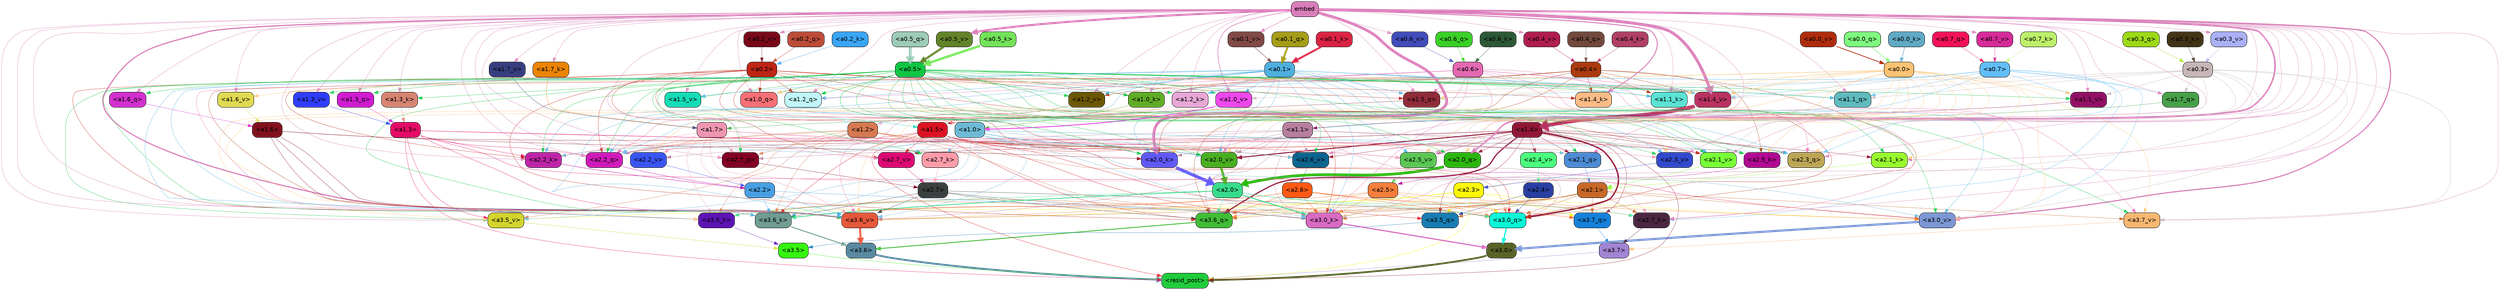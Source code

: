 strict digraph "" {
	graph [bgcolor=transparent,
		layout=dot,
		overlap=false,
		splines=true
	];
	"<a3.7>"	[color=black,
		fillcolor="#a184d3",
		fontname=Helvetica,
		shape=box,
		style="filled, rounded"];
	"<resid_post>"	[color=black,
		fillcolor="#20cc3b",
		fontname=Helvetica,
		shape=box,
		style="filled, rounded"];
	"<a3.7>" -> "<resid_post>"	[color="#a184d3",
		penwidth=0.6239100098609924];
	"<a3.6>"	[color=black,
		fillcolor="#598aa1",
		fontname=Helvetica,
		shape=box,
		style="filled, rounded"];
	"<a3.6>" -> "<resid_post>"	[color="#598aa1",
		penwidth=4.569062113761902];
	"<a3.5>"	[color=black,
		fillcolor="#35f50f",
		fontname=Helvetica,
		shape=box,
		style="filled, rounded"];
	"<a3.5>" -> "<resid_post>"	[color="#35f50f",
		penwidth=0.6];
	"<a3.0>"	[color=black,
		fillcolor="#586327",
		fontname=Helvetica,
		shape=box,
		style="filled, rounded"];
	"<a3.0>" -> "<resid_post>"	[color="#586327",
		penwidth=4.283544182777405];
	"<a2.3>"	[color=black,
		fillcolor="#fcf809",
		fontname=Helvetica,
		shape=box,
		style="filled, rounded"];
	"<a2.3>" -> "<resid_post>"	[color="#fcf809",
		penwidth=0.6];
	"<a3.7_q>"	[color=black,
		fillcolor="#1581da",
		fontname=Helvetica,
		shape=box,
		style="filled, rounded"];
	"<a2.3>" -> "<a3.7_q>"	[color="#fcf809",
		penwidth=0.6];
	"<a3.6_q>"	[color=black,
		fillcolor="#41bd37",
		fontname=Helvetica,
		shape=box,
		style="filled, rounded"];
	"<a2.3>" -> "<a3.6_q>"	[color="#fcf809",
		penwidth=0.6];
	"<a3.5_q>"	[color=black,
		fillcolor="#187cb3",
		fontname=Helvetica,
		shape=box,
		style="filled, rounded"];
	"<a2.3>" -> "<a3.5_q>"	[color="#fcf809",
		penwidth=0.6];
	"<a3.0_q>"	[color=black,
		fillcolor="#0af7d7",
		fontname=Helvetica,
		shape=box,
		style="filled, rounded"];
	"<a2.3>" -> "<a3.0_q>"	[color="#fcf809",
		penwidth=0.6];
	"<a3.0_k>"	[color=black,
		fillcolor="#d86ac2",
		fontname=Helvetica,
		shape=box,
		style="filled, rounded"];
	"<a2.3>" -> "<a3.0_k>"	[color="#fcf809",
		penwidth=0.6];
	"<a3.6_v>"	[color=black,
		fillcolor="#e6583b",
		fontname=Helvetica,
		shape=box,
		style="filled, rounded"];
	"<a2.3>" -> "<a3.6_v>"	[color="#fcf809",
		penwidth=0.6];
	"<a3.5_v>"	[color=black,
		fillcolor="#d3d32d",
		fontname=Helvetica,
		shape=box,
		style="filled, rounded"];
	"<a2.3>" -> "<a3.5_v>"	[color="#fcf809",
		penwidth=0.6];
	"<a3.0_v>"	[color=black,
		fillcolor="#7c97d4",
		fontname=Helvetica,
		shape=box,
		style="filled, rounded"];
	"<a2.3>" -> "<a3.0_v>"	[color="#fcf809",
		penwidth=0.6];
	"<a1.5>"	[color=black,
		fillcolor="#db1221",
		fontname=Helvetica,
		shape=box,
		style="filled, rounded"];
	"<a1.5>" -> "<resid_post>"	[color="#db1221",
		penwidth=0.6];
	"<a1.5>" -> "<a3.6_q>"	[color="#db1221",
		penwidth=0.6];
	"<a1.5>" -> "<a3.5_q>"	[color="#db1221",
		penwidth=0.6];
	"<a1.5>" -> "<a3.0_q>"	[color="#db1221",
		penwidth=0.6];
	"<a3.6_k>"	[color=black,
		fillcolor="#709d92",
		fontname=Helvetica,
		shape=box,
		style="filled, rounded"];
	"<a1.5>" -> "<a3.6_k>"	[color="#db1221",
		penwidth=0.6];
	"<a1.5>" -> "<a3.0_k>"	[color="#db1221",
		penwidth=0.6];
	"<a2.2_q>"	[color=black,
		fillcolor="#cf19ba",
		fontname=Helvetica,
		shape=box,
		style="filled, rounded"];
	"<a1.5>" -> "<a2.2_q>"	[color="#db1221",
		penwidth=0.6];
	"<a2.7_v>"	[color=black,
		fillcolor="#dd0973",
		fontname=Helvetica,
		shape=box,
		style="filled, rounded"];
	"<a1.5>" -> "<a2.7_v>"	[color="#db1221",
		penwidth=0.6];
	"<a2.6_v>"	[color=black,
		fillcolor="#0b648e",
		fontname=Helvetica,
		shape=box,
		style="filled, rounded"];
	"<a1.5>" -> "<a2.6_v>"	[color="#db1221",
		penwidth=0.6];
	"<a2.1_v>"	[color=black,
		fillcolor="#78ff37",
		fontname=Helvetica,
		shape=box,
		style="filled, rounded"];
	"<a1.5>" -> "<a2.1_v>"	[color="#db1221",
		penwidth=0.6];
	"<a1.4>"	[color=black,
		fillcolor="#901636",
		fontname=Helvetica,
		shape=box,
		style="filled, rounded"];
	"<a1.4>" -> "<resid_post>"	[color="#901636",
		penwidth=0.6];
	"<a1.4>" -> "<a3.7_q>"	[color="#901636",
		penwidth=0.6];
	"<a1.4>" -> "<a3.6_q>"	[color="#901636",
		penwidth=2.7536282539367676];
	"<a1.4>" -> "<a3.5_q>"	[color="#901636",
		penwidth=0.6];
	"<a1.4>" -> "<a3.0_q>"	[color="#901636",
		penwidth=3.3369133472442627];
	"<a2.3_q>"	[color=black,
		fillcolor="#bda555",
		fontname=Helvetica,
		shape=box,
		style="filled, rounded"];
	"<a1.4>" -> "<a2.3_q>"	[color="#901636",
		penwidth=0.6];
	"<a1.4>" -> "<a2.2_q>"	[color="#901636",
		penwidth=0.6];
	"<a2.1_q>"	[color=black,
		fillcolor="#4c8ad3",
		fontname=Helvetica,
		shape=box,
		style="filled, rounded"];
	"<a1.4>" -> "<a2.1_q>"	[color="#901636",
		penwidth=0.6];
	"<a2.0_q>"	[color=black,
		fillcolor="#2bb60d",
		fontname=Helvetica,
		shape=box,
		style="filled, rounded"];
	"<a1.4>" -> "<a2.0_q>"	[color="#901636",
		penwidth=0.6];
	"<a2.1_k>"	[color=black,
		fillcolor="#97f92d",
		fontname=Helvetica,
		shape=box,
		style="filled, rounded"];
	"<a1.4>" -> "<a2.1_k>"	[color="#901636",
		penwidth=0.6];
	"<a1.4>" -> "<a2.7_v>"	[color="#901636",
		penwidth=0.6];
	"<a1.4>" -> "<a2.6_v>"	[color="#901636",
		penwidth=0.6];
	"<a2.5_v>"	[color=black,
		fillcolor="#5bc654",
		fontname=Helvetica,
		shape=box,
		style="filled, rounded"];
	"<a1.4>" -> "<a2.5_v>"	[color="#901636",
		penwidth=0.6];
	"<a2.4_v>"	[color=black,
		fillcolor="#4afd7d",
		fontname=Helvetica,
		shape=box,
		style="filled, rounded"];
	"<a1.4>" -> "<a2.4_v>"	[color="#901636",
		penwidth=0.6];
	"<a1.4>" -> "<a2.1_v>"	[color="#901636",
		penwidth=0.6];
	"<a2.0_v>"	[color=black,
		fillcolor="#49af20",
		fontname=Helvetica,
		shape=box,
		style="filled, rounded"];
	"<a1.4>" -> "<a2.0_v>"	[color="#901636",
		penwidth=2.2818827629089355];
	"<a1.3>"	[color=black,
		fillcolor="#e50b66",
		fontname=Helvetica,
		shape=box,
		style="filled, rounded"];
	"<a1.3>" -> "<resid_post>"	[color="#e50b66",
		penwidth=0.6];
	"<a1.3>" -> "<a3.6_v>"	[color="#e50b66",
		penwidth=0.6];
	"<a1.3>" -> "<a3.5_v>"	[color="#e50b66",
		penwidth=0.6];
	"<a1.3>" -> "<a3.0_v>"	[color="#e50b66",
		penwidth=0.6];
	"<a1.3>" -> "<a2.2_q>"	[color="#e50b66",
		penwidth=0.6];
	"<a1.3>" -> "<a2.1_q>"	[color="#e50b66",
		penwidth=0.6];
	"<a2.2_k>"	[color=black,
		fillcolor="#be24a8",
		fontname=Helvetica,
		shape=box,
		style="filled, rounded"];
	"<a1.3>" -> "<a2.2_k>"	[color="#e50b66",
		penwidth=0.6];
	"<a1.3>" -> "<a2.5_v>"	[color="#e50b66",
		penwidth=0.6];
	"<a3.7_q>" -> "<a3.7>"	[color="#1581da",
		penwidth=0.6];
	"<a3.6_q>" -> "<a3.6>"	[color="#41bd37",
		penwidth=2.0344843566417694];
	"<a3.5_q>" -> "<a3.5>"	[color="#187cb3",
		penwidth=0.6];
	"<a3.0_q>" -> "<a3.0>"	[color="#0af7d7",
		penwidth=2.863015294075012];
	"<a3.7_k>"	[color=black,
		fillcolor="#4b2640",
		fontname=Helvetica,
		shape=box,
		style="filled, rounded"];
	"<a3.7_k>" -> "<a3.7>"	[color="#4b2640",
		penwidth=0.6];
	"<a3.6_k>" -> "<a3.6>"	[color="#709d92",
		penwidth=2.1770318150520325];
	"<a3.5_k>"	[color=black,
		fillcolor="#5c14b4",
		fontname=Helvetica,
		shape=box,
		style="filled, rounded"];
	"<a3.5_k>" -> "<a3.5>"	[color="#5c14b4",
		penwidth=0.6];
	"<a3.0_k>" -> "<a3.0>"	[color="#d86ac2",
		penwidth=2.6323853135108948];
	"<a3.7_v>"	[color=black,
		fillcolor="#f5b772",
		fontname=Helvetica,
		shape=box,
		style="filled, rounded"];
	"<a3.7_v>" -> "<a3.7>"	[color="#f5b772",
		penwidth=0.6];
	"<a3.6_v>" -> "<a3.6>"	[color="#e6583b",
		penwidth=4.972373723983765];
	"<a3.5_v>" -> "<a3.5>"	[color="#d3d32d",
		penwidth=0.6];
	"<a3.0_v>" -> "<a3.0>"	[color="#7c97d4",
		penwidth=5.1638524532318115];
	"<a2.6>"	[color=black,
		fillcolor="#ff5913",
		fontname=Helvetica,
		shape=box,
		style="filled, rounded"];
	"<a2.6>" -> "<a3.7_q>"	[color="#ff5913",
		penwidth=0.6];
	"<a2.6>" -> "<a3.6_q>"	[color="#ff5913",
		penwidth=0.6];
	"<a2.6>" -> "<a3.0_q>"	[color="#ff5913",
		penwidth=0.6];
	"<a2.6>" -> "<a3.7_k>"	[color="#ff5913",
		penwidth=0.6];
	"<a2.6>" -> "<a3.6_k>"	[color="#ff5913",
		penwidth=0.6];
	"<a2.6>" -> "<a3.5_k>"	[color="#ff5913",
		penwidth=0.6];
	"<a2.6>" -> "<a3.0_k>"	[color="#ff5913",
		penwidth=0.6];
	"<a2.1>"	[color=black,
		fillcolor="#c76827",
		fontname=Helvetica,
		shape=box,
		style="filled, rounded"];
	"<a2.1>" -> "<a3.7_q>"	[color="#c76827",
		penwidth=0.6];
	"<a2.1>" -> "<a3.6_q>"	[color="#c76827",
		penwidth=0.6];
	"<a2.1>" -> "<a3.5_q>"	[color="#c76827",
		penwidth=0.6];
	"<a2.1>" -> "<a3.0_q>"	[color="#c76827",
		penwidth=0.6];
	"<a2.1>" -> "<a3.7_k>"	[color="#c76827",
		penwidth=0.6];
	"<a2.1>" -> "<a3.6_k>"	[color="#c76827",
		penwidth=0.6];
	"<a2.1>" -> "<a3.5_k>"	[color="#c76827",
		penwidth=0.6];
	"<a2.1>" -> "<a3.0_k>"	[color="#c76827",
		penwidth=0.6];
	"<a2.1>" -> "<a3.7_v>"	[color="#c76827",
		penwidth=0.6];
	"<a2.1>" -> "<a3.6_v>"	[color="#c76827",
		penwidth=0.6];
	"<a2.1>" -> "<a3.0_v>"	[color="#c76827",
		penwidth=0.6];
	"<a2.7>"	[color=black,
		fillcolor="#3a3f3f",
		fontname=Helvetica,
		shape=box,
		style="filled, rounded"];
	"<a2.7>" -> "<a3.6_q>"	[color="#3a3f3f",
		penwidth=0.6];
	"<a2.7>" -> "<a3.0_q>"	[color="#3a3f3f",
		penwidth=0.6];
	"<a2.7>" -> "<a3.6_k>"	[color="#3a3f3f",
		penwidth=0.6];
	"<a2.7>" -> "<a3.0_k>"	[color="#3a3f3f",
		penwidth=0.6];
	"<a2.7>" -> "<a3.6_v>"	[color="#3a3f3f",
		penwidth=0.6];
	"<a2.5>"	[color=black,
		fillcolor="#f47e39",
		fontname=Helvetica,
		shape=box,
		style="filled, rounded"];
	"<a2.5>" -> "<a3.6_q>"	[color="#f47e39",
		penwidth=0.6];
	"<a2.5>" -> "<a3.0_q>"	[color="#f47e39",
		penwidth=0.6];
	"<a2.5>" -> "<a3.0_k>"	[color="#f47e39",
		penwidth=0.6];
	"<a2.5>" -> "<a3.6_v>"	[color="#f47e39",
		penwidth=0.6];
	"<a2.5>" -> "<a3.0_v>"	[color="#f47e39",
		penwidth=0.6];
	"<a2.0>"	[color=black,
		fillcolor="#37db8b",
		fontname=Helvetica,
		shape=box,
		style="filled, rounded"];
	"<a2.0>" -> "<a3.6_q>"	[color="#37db8b",
		penwidth=0.6];
	"<a2.0>" -> "<a3.0_q>"	[color="#37db8b",
		penwidth=0.6];
	"<a2.0>" -> "<a3.7_k>"	[color="#37db8b",
		penwidth=0.6];
	"<a2.0>" -> "<a3.6_k>"	[color="#37db8b",
		penwidth=1.7047871947288513];
	"<a2.0>" -> "<a3.5_k>"	[color="#37db8b",
		penwidth=0.6];
	"<a2.0>" -> "<a3.0_k>"	[color="#37db8b",
		penwidth=2.239806979894638];
	"<a1.1>"	[color=black,
		fillcolor="#b77e9f",
		fontname=Helvetica,
		shape=box,
		style="filled, rounded"];
	"<a1.1>" -> "<a3.6_q>"	[color="#b77e9f",
		penwidth=0.6];
	"<a1.1>" -> "<a3.0_q>"	[color="#b77e9f",
		penwidth=0.6];
	"<a1.1>" -> "<a3.0_k>"	[color="#b77e9f",
		penwidth=0.6];
	"<a1.1>" -> "<a3.6_v>"	[color="#b77e9f",
		penwidth=0.6];
	"<a2.7_q>"	[color=black,
		fillcolor="#820023",
		fontname=Helvetica,
		shape=box,
		style="filled, rounded"];
	"<a1.1>" -> "<a2.7_q>"	[color="#b77e9f",
		penwidth=0.6];
	"<a2.5_k>"	[color=black,
		fillcolor="#b10993",
		fontname=Helvetica,
		shape=box,
		style="filled, rounded"];
	"<a1.1>" -> "<a2.5_k>"	[color="#b77e9f",
		penwidth=0.6];
	"<a2.0_k>"	[color=black,
		fillcolor="#6059f7",
		fontname=Helvetica,
		shape=box,
		style="filled, rounded"];
	"<a1.1>" -> "<a2.0_k>"	[color="#b77e9f",
		penwidth=0.6];
	"<a1.1>" -> "<a2.6_v>"	[color="#b77e9f",
		penwidth=0.6];
	"<a2.2_v>"	[color=black,
		fillcolor="#3a54f1",
		fontname=Helvetica,
		shape=box,
		style="filled, rounded"];
	"<a1.1>" -> "<a2.2_v>"	[color="#b77e9f",
		penwidth=0.6];
	"<a1.1>" -> "<a2.1_v>"	[color="#b77e9f",
		penwidth=0.6];
	"<a1.1>" -> "<a2.0_v>"	[color="#b77e9f",
		penwidth=0.6];
	"<a0.4>"	[color=black,
		fillcolor="#ab3a0f",
		fontname=Helvetica,
		shape=box,
		style="filled, rounded"];
	"<a0.4>" -> "<a3.6_q>"	[color="#ab3a0f",
		penwidth=0.6];
	"<a0.4>" -> "<a3.0_q>"	[color="#ab3a0f",
		penwidth=0.6];
	"<a0.4>" -> "<a3.6_k>"	[color="#ab3a0f",
		penwidth=0.6];
	"<a0.4>" -> "<a2.5_k>"	[color="#ab3a0f",
		penwidth=0.6];
	"<a0.4>" -> "<a2.0_k>"	[color="#ab3a0f",
		penwidth=0.6];
	"<a1.4_k>"	[color=black,
		fillcolor="#fbbb86",
		fontname=Helvetica,
		shape=box,
		style="filled, rounded"];
	"<a0.4>" -> "<a1.4_k>"	[color="#ab3a0f",
		penwidth=0.6];
	"<a1.1_k>"	[color=black,
		fillcolor="#5ae2d4",
		fontname=Helvetica,
		shape=box,
		style="filled, rounded"];
	"<a0.4>" -> "<a1.1_k>"	[color="#ab3a0f",
		penwidth=0.6];
	"<a1.0_k>"	[color=black,
		fillcolor="#60ac25",
		fontname=Helvetica,
		shape=box,
		style="filled, rounded"];
	"<a0.4>" -> "<a1.0_k>"	[color="#ab3a0f",
		penwidth=0.6];
	"<a1.4_v>"	[color=black,
		fillcolor="#b83261",
		fontname=Helvetica,
		shape=box,
		style="filled, rounded"];
	"<a0.4>" -> "<a1.4_v>"	[color="#ab3a0f",
		penwidth=0.6];
	"<a1.2_v>"	[color=black,
		fillcolor="#6b5705",
		fontname=Helvetica,
		shape=box,
		style="filled, rounded"];
	"<a0.4>" -> "<a1.2_v>"	[color="#ab3a0f",
		penwidth=0.6];
	"<a0.2>"	[color=black,
		fillcolor="#be2414",
		fontname=Helvetica,
		shape=box,
		style="filled, rounded"];
	"<a0.2>" -> "<a3.6_q>"	[color="#be2414",
		penwidth=0.6];
	"<a0.2>" -> "<a3.0_q>"	[color="#be2414",
		penwidth=0.6];
	"<a0.2>" -> "<a3.6_k>"	[color="#be2414",
		penwidth=0.6];
	"<a0.2>" -> "<a3.0_k>"	[color="#be2414",
		penwidth=0.6];
	"<a0.2>" -> "<a2.2_q>"	[color="#be2414",
		penwidth=0.6];
	"<a0.2>" -> "<a2.2_k>"	[color="#be2414",
		penwidth=0.6];
	"<a0.2>" -> "<a2.0_k>"	[color="#be2414",
		penwidth=0.6];
	"<a0.2>" -> "<a2.7_v>"	[color="#be2414",
		penwidth=0.6];
	"<a0.2>" -> "<a2.1_v>"	[color="#be2414",
		penwidth=0.6];
	"<a0.2>" -> "<a2.0_v>"	[color="#be2414",
		penwidth=0.6];
	"<a1.5_q>"	[color=black,
		fillcolor="#902c3a",
		fontname=Helvetica,
		shape=box,
		style="filled, rounded"];
	"<a0.2>" -> "<a1.5_q>"	[color="#be2414",
		penwidth=0.6];
	"<a1.2_q>"	[color=black,
		fillcolor="#c1f6f9",
		fontname=Helvetica,
		shape=box,
		style="filled, rounded"];
	"<a0.2>" -> "<a1.2_q>"	[color="#be2414",
		penwidth=0.6];
	"<a1.0_q>"	[color=black,
		fillcolor="#f67076",
		fontname=Helvetica,
		shape=box,
		style="filled, rounded"];
	"<a0.2>" -> "<a1.0_q>"	[color="#be2414",
		penwidth=0.6];
	"<a0.2>" -> "<a1.4_k>"	[color="#be2414",
		penwidth=0.6];
	"<a0.2>" -> "<a1.0_k>"	[color="#be2414",
		penwidth=0.6];
	"<a0.2>" -> "<a1.4_v>"	[color="#be2414",
		penwidth=0.6];
	"<a2.4>"	[color=black,
		fillcolor="#283ea1",
		fontname=Helvetica,
		shape=box,
		style="filled, rounded"];
	"<a2.4>" -> "<a3.5_q>"	[color="#283ea1",
		penwidth=0.6];
	"<a2.4>" -> "<a3.0_q>"	[color="#283ea1",
		penwidth=0.6];
	"<a1.2>"	[color=black,
		fillcolor="#d67850",
		fontname=Helvetica,
		shape=box,
		style="filled, rounded"];
	"<a1.2>" -> "<a3.0_q>"	[color="#d67850",
		penwidth=0.6];
	"<a1.2>" -> "<a3.6_k>"	[color="#d67850",
		penwidth=0.6];
	"<a1.2>" -> "<a3.5_k>"	[color="#d67850",
		penwidth=0.6];
	"<a1.2>" -> "<a3.0_k>"	[color="#d67850",
		penwidth=0.6];
	"<a1.2>" -> "<a3.5_v>"	[color="#d67850",
		penwidth=0.6];
	"<a1.2>" -> "<a2.7_q>"	[color="#d67850",
		penwidth=0.6];
	"<a1.2>" -> "<a2.2_q>"	[color="#d67850",
		penwidth=0.6];
	"<a1.2>" -> "<a2.2_k>"	[color="#d67850",
		penwidth=0.6];
	"<a1.2>" -> "<a2.6_v>"	[color="#d67850",
		penwidth=0.6];
	"<a1.2>" -> "<a2.5_v>"	[color="#d67850",
		penwidth=0.6];
	"<a2.3_v>"	[color=black,
		fillcolor="#3149cc",
		fontname=Helvetica,
		shape=box,
		style="filled, rounded"];
	"<a1.2>" -> "<a2.3_v>"	[color="#d67850",
		penwidth=0.6];
	"<a1.2>" -> "<a2.0_v>"	[color="#d67850",
		penwidth=0.6];
	"<a1.7>"	[color=black,
		fillcolor="#ed95b1",
		fontname=Helvetica,
		shape=box,
		style="filled, rounded"];
	"<a1.7>" -> "<a3.7_k>"	[color="#ed95b1",
		penwidth=0.6];
	"<a1.7>" -> "<a3.5_k>"	[color="#ed95b1",
		penwidth=0.6];
	"<a1.7>" -> "<a3.6_v>"	[color="#ed95b1",
		penwidth=0.6];
	"<a1.7>" -> "<a2.7_q>"	[color="#ed95b1",
		penwidth=0.6];
	"<a1.7>" -> "<a2.2_q>"	[color="#ed95b1",
		penwidth=0.6];
	"<a1.7>" -> "<a2.0_q>"	[color="#ed95b1",
		penwidth=0.6];
	"<a1.7>" -> "<a2.2_k>"	[color="#ed95b1",
		penwidth=0.6];
	"<a1.7>" -> "<a2.0_k>"	[color="#ed95b1",
		penwidth=0.6];
	"<a1.7>" -> "<a2.5_v>"	[color="#ed95b1",
		penwidth=0.6];
	"<a1.7>" -> "<a2.3_v>"	[color="#ed95b1",
		penwidth=0.6];
	"<a1.7>" -> "<a2.2_v>"	[color="#ed95b1",
		penwidth=0.6];
	"<a0.7>"	[color=black,
		fillcolor="#61bef8",
		fontname=Helvetica,
		shape=box,
		style="filled, rounded"];
	"<a0.7>" -> "<a3.7_k>"	[color="#61bef8",
		penwidth=0.6];
	"<a0.7>" -> "<a3.0_v>"	[color="#61bef8",
		penwidth=0.6];
	"<a0.7>" -> "<a2.3_q>"	[color="#61bef8",
		penwidth=0.6];
	"<a0.7>" -> "<a2.2_q>"	[color="#61bef8",
		penwidth=0.6];
	"<a1.7_q>"	[color=black,
		fillcolor="#47a048",
		fontname=Helvetica,
		shape=box,
		style="filled, rounded"];
	"<a0.7>" -> "<a1.7_q>"	[color="#61bef8",
		penwidth=0.6];
	"<a0.7>" -> "<a1.5_q>"	[color="#61bef8",
		penwidth=0.6];
	"<a1.1_q>"	[color=black,
		fillcolor="#5fbabe",
		fontname=Helvetica,
		shape=box,
		style="filled, rounded"];
	"<a0.7>" -> "<a1.1_q>"	[color="#61bef8",
		penwidth=0.6];
	"<a1.2_k>"	[color=black,
		fillcolor="#e8a7d7",
		fontname=Helvetica,
		shape=box,
		style="filled, rounded"];
	"<a0.7>" -> "<a1.2_k>"	[color="#61bef8",
		penwidth=0.6];
	"<a0.7>" -> "<a1.0_k>"	[color="#61bef8",
		penwidth=0.6];
	"<a0.7>" -> "<a1.4_v>"	[color="#61bef8",
		penwidth=0.6];
	"<a1.1_v>"	[color=black,
		fillcolor="#921064",
		fontname=Helvetica,
		shape=box,
		style="filled, rounded"];
	"<a0.7>" -> "<a1.1_v>"	[color="#61bef8",
		penwidth=0.6];
	"<a0.6>"	[color=black,
		fillcolor="#e369b2",
		fontname=Helvetica,
		shape=box,
		style="filled, rounded"];
	"<a0.6>" -> "<a3.7_k>"	[color="#e369b2",
		penwidth=0.6];
	"<a0.6>" -> "<a3.6_k>"	[color="#e369b2",
		penwidth=0.6];
	"<a0.6>" -> "<a3.0_k>"	[color="#e369b2",
		penwidth=0.6];
	"<a0.6>" -> "<a3.7_v>"	[color="#e369b2",
		penwidth=0.6];
	"<a0.6>" -> "<a3.6_v>"	[color="#e369b2",
		penwidth=0.6];
	"<a0.6>" -> "<a3.0_v>"	[color="#e369b2",
		penwidth=0.6];
	"<a0.6>" -> "<a2.3_q>"	[color="#e369b2",
		penwidth=0.6];
	"<a0.6>" -> "<a2.2_q>"	[color="#e369b2",
		penwidth=0.6];
	"<a0.6>" -> "<a1.5_q>"	[color="#e369b2",
		penwidth=0.6];
	"<a0.6>" -> "<a1.2_q>"	[color="#e369b2",
		penwidth=0.6];
	"<a0.6>" -> "<a1.0_k>"	[color="#e369b2",
		penwidth=0.6];
	"<a0.6>" -> "<a1.4_v>"	[color="#e369b2",
		penwidth=0.6];
	embed	[color=black,
		fillcolor="#d87db8",
		fontname=Helvetica,
		shape=box,
		style="filled, rounded"];
	embed -> "<a3.7_k>"	[color="#d87db8",
		penwidth=0.6];
	embed -> "<a3.6_k>"	[color="#d87db8",
		penwidth=0.6];
	embed -> "<a3.5_k>"	[color="#d87db8",
		penwidth=0.6];
	embed -> "<a3.0_k>"	[color="#d87db8",
		penwidth=0.6];
	embed -> "<a3.7_v>"	[color="#d87db8",
		penwidth=0.6];
	embed -> "<a3.6_v>"	[color="#d87db8",
		penwidth=2.7369276881217957];
	embed -> "<a3.5_v>"	[color="#d87db8",
		penwidth=0.6];
	embed -> "<a3.0_v>"	[color="#d87db8",
		penwidth=2.5778204202651978];
	embed -> "<a2.7_q>"	[color="#d87db8",
		penwidth=0.6];
	embed -> "<a2.3_q>"	[color="#d87db8",
		penwidth=0.6];
	embed -> "<a2.2_q>"	[color="#d87db8",
		penwidth=0.6];
	embed -> "<a2.1_q>"	[color="#d87db8",
		penwidth=0.6];
	embed -> "<a2.0_q>"	[color="#d87db8",
		penwidth=3.459219217300415];
	embed -> "<a2.5_k>"	[color="#d87db8",
		penwidth=0.6];
	embed -> "<a2.2_k>"	[color="#d87db8",
		penwidth=0.6363201141357422];
	embed -> "<a2.1_k>"	[color="#d87db8",
		penwidth=0.6];
	embed -> "<a2.0_k>"	[color="#d87db8",
		penwidth=6.407642982900143];
	embed -> "<a2.7_v>"	[color="#d87db8",
		penwidth=0.6];
	embed -> "<a2.6_v>"	[color="#d87db8",
		penwidth=0.6];
	embed -> "<a2.5_v>"	[color="#d87db8",
		penwidth=0.6];
	embed -> "<a2.3_v>"	[color="#d87db8",
		penwidth=0.6];
	embed -> "<a2.2_v>"	[color="#d87db8",
		penwidth=0.6175012588500977];
	embed -> "<a2.1_v>"	[color="#d87db8",
		penwidth=0.6];
	embed -> "<a2.0_v>"	[color="#d87db8",
		penwidth=0.6];
	embed -> "<a1.7_q>"	[color="#d87db8",
		penwidth=0.6];
	"<a1.6_q>"	[color=black,
		fillcolor="#d22fcf",
		fontname=Helvetica,
		shape=box,
		style="filled, rounded"];
	embed -> "<a1.6_q>"	[color="#d87db8",
		penwidth=0.6];
	embed -> "<a1.5_q>"	[color="#d87db8",
		penwidth=0.6186923980712891];
	"<a1.3_q>"	[color=black,
		fillcolor="#d01bd1",
		fontname=Helvetica,
		shape=box,
		style="filled, rounded"];
	embed -> "<a1.3_q>"	[color="#d87db8",
		penwidth=0.6];
	embed -> "<a1.2_q>"	[color="#d87db8",
		penwidth=0.6];
	embed -> "<a1.1_q>"	[color="#d87db8",
		penwidth=0.6];
	embed -> "<a1.0_q>"	[color="#d87db8",
		penwidth=0.6];
	"<a1.7_k>"	[color=black,
		fillcolor="#ec8403",
		fontname=Helvetica,
		shape=box,
		style="filled, rounded"];
	embed -> "<a1.7_k>"	[color="#d87db8",
		penwidth=0.6];
	embed -> "<a1.4_k>"	[color="#d87db8",
		penwidth=2.1454997062683105];
	"<a1.3_k>"	[color=black,
		fillcolor="#d78472",
		fontname=Helvetica,
		shape=box,
		style="filled, rounded"];
	embed -> "<a1.3_k>"	[color="#d87db8",
		penwidth=0.6];
	embed -> "<a1.2_k>"	[color="#d87db8",
		penwidth=0.6];
	embed -> "<a1.1_k>"	[color="#d87db8",
		penwidth=0.6];
	embed -> "<a1.0_k>"	[color="#d87db8",
		penwidth=0.6];
	"<a1.7_v>"	[color=black,
		fillcolor="#363e7f",
		fontname=Helvetica,
		shape=box,
		style="filled, rounded"];
	embed -> "<a1.7_v>"	[color="#d87db8",
		penwidth=0.6];
	"<a1.6_v>"	[color=black,
		fillcolor="#e0da52",
		fontname=Helvetica,
		shape=box,
		style="filled, rounded"];
	embed -> "<a1.6_v>"	[color="#d87db8",
		penwidth=0.6];
	"<a1.5_v>"	[color=black,
		fillcolor="#15dcb6",
		fontname=Helvetica,
		shape=box,
		style="filled, rounded"];
	embed -> "<a1.5_v>"	[color="#d87db8",
		penwidth=0.6];
	embed -> "<a1.4_v>"	[color="#d87db8",
		penwidth=6.860090345144272];
	"<a1.3_v>"	[color=black,
		fillcolor="#2f3dfc",
		fontname=Helvetica,
		shape=box,
		style="filled, rounded"];
	embed -> "<a1.3_v>"	[color="#d87db8",
		penwidth=0.6];
	embed -> "<a1.2_v>"	[color="#d87db8",
		penwidth=0.6];
	embed -> "<a1.1_v>"	[color="#d87db8",
		penwidth=0.6];
	"<a1.0_v>"	[color=black,
		fillcolor="#ed47eb",
		fontname=Helvetica,
		shape=box,
		style="filled, rounded"];
	embed -> "<a1.0_v>"	[color="#d87db8",
		penwidth=1.2940821647644043];
	"<a0.7_v>"	[color=black,
		fillcolor="#d62a99",
		fontname=Helvetica,
		shape=box,
		style="filled, rounded"];
	embed -> "<a0.7_v>"	[color="#d87db8",
		penwidth=0.6];
	"<a0.6_v>"	[color=black,
		fillcolor="#404cb9",
		fontname=Helvetica,
		shape=box,
		style="filled, rounded"];
	embed -> "<a0.6_v>"	[color="#d87db8",
		penwidth=0.6];
	"<a0.5_v>"	[color=black,
		fillcolor="#628329",
		fontname=Helvetica,
		shape=box,
		style="filled, rounded"];
	embed -> "<a0.5_v>"	[color="#d87db8",
		penwidth=4.899768829345703];
	"<a0.4_v>"	[color=black,
		fillcolor="#b01d50",
		fontname=Helvetica,
		shape=box,
		style="filled, rounded"];
	embed -> "<a0.4_v>"	[color="#d87db8",
		penwidth=0.6];
	"<a0.3_v>"	[color=black,
		fillcolor="#aab0f5",
		fontname=Helvetica,
		shape=box,
		style="filled, rounded"];
	embed -> "<a0.3_v>"	[color="#d87db8",
		penwidth=0.6];
	"<a0.2_v>"	[color=black,
		fillcolor="#780918",
		fontname=Helvetica,
		shape=box,
		style="filled, rounded"];
	embed -> "<a0.2_v>"	[color="#d87db8",
		penwidth=0.6];
	"<a0.1_v>"	[color=black,
		fillcolor="#804945",
		fontname=Helvetica,
		shape=box,
		style="filled, rounded"];
	embed -> "<a0.1_v>"	[color="#d87db8",
		penwidth=0.8765974044799805];
	"<a2.2>"	[color=black,
		fillcolor="#479fe3",
		fontname=Helvetica,
		shape=box,
		style="filled, rounded"];
	"<a2.2>" -> "<a3.6_k>"	[color="#479fe3",
		penwidth=0.6];
	"<a2.2>" -> "<a3.0_k>"	[color="#479fe3",
		penwidth=0.6];
	"<a2.2>" -> "<a3.6_v>"	[color="#479fe3",
		penwidth=0.6];
	"<a1.6>"	[color=black,
		fillcolor="#81101d",
		fontname=Helvetica,
		shape=box,
		style="filled, rounded"];
	"<a1.6>" -> "<a3.6_k>"	[color="#81101d",
		penwidth=0.6];
	"<a1.6>" -> "<a3.5_k>"	[color="#81101d",
		penwidth=0.6];
	"<a1.6>" -> "<a3.6_v>"	[color="#81101d",
		penwidth=0.6];
	"<a1.6>" -> "<a2.0_k>"	[color="#81101d",
		penwidth=0.6];
	"<a1.6>" -> "<a2.0_v>"	[color="#81101d",
		penwidth=0.6];
	"<a1.0>"	[color=black,
		fillcolor="#6db9d5",
		fontname=Helvetica,
		shape=box,
		style="filled, rounded"];
	"<a1.0>" -> "<a3.6_k>"	[color="#6db9d5",
		penwidth=0.6];
	"<a1.0>" -> "<a3.0_k>"	[color="#6db9d5",
		penwidth=0.6];
	"<a1.0>" -> "<a3.6_v>"	[color="#6db9d5",
		penwidth=0.6];
	"<a1.0>" -> "<a3.5_v>"	[color="#6db9d5",
		penwidth=0.6];
	"<a1.0>" -> "<a3.0_v>"	[color="#6db9d5",
		penwidth=0.6];
	"<a1.0>" -> "<a2.3_q>"	[color="#6db9d5",
		penwidth=0.6];
	"<a1.0>" -> "<a2.2_q>"	[color="#6db9d5",
		penwidth=0.6];
	"<a1.0>" -> "<a2.1_q>"	[color="#6db9d5",
		penwidth=0.6];
	"<a2.7_k>"	[color=black,
		fillcolor="#fe9ca9",
		fontname=Helvetica,
		shape=box,
		style="filled, rounded"];
	"<a1.0>" -> "<a2.7_k>"	[color="#6db9d5",
		penwidth=0.6];
	"<a1.0>" -> "<a2.2_k>"	[color="#6db9d5",
		penwidth=0.6];
	"<a1.0>" -> "<a2.0_k>"	[color="#6db9d5",
		penwidth=0.6];
	"<a1.0>" -> "<a2.7_v>"	[color="#6db9d5",
		penwidth=0.6];
	"<a1.0>" -> "<a2.6_v>"	[color="#6db9d5",
		penwidth=0.6];
	"<a1.0>" -> "<a2.0_v>"	[color="#6db9d5",
		penwidth=1.2978954315185547];
	"<a0.5>"	[color=black,
		fillcolor="#10c643",
		fontname=Helvetica,
		shape=box,
		style="filled, rounded"];
	"<a0.5>" -> "<a3.6_k>"	[color="#10c643",
		penwidth=0.6];
	"<a0.5>" -> "<a3.7_v>"	[color="#10c643",
		penwidth=0.6];
	"<a0.5>" -> "<a3.6_v>"	[color="#10c643",
		penwidth=0.6];
	"<a0.5>" -> "<a3.5_v>"	[color="#10c643",
		penwidth=0.6];
	"<a0.5>" -> "<a3.0_v>"	[color="#10c643",
		penwidth=0.6];
	"<a0.5>" -> "<a2.7_q>"	[color="#10c643",
		penwidth=0.6];
	"<a0.5>" -> "<a2.3_q>"	[color="#10c643",
		penwidth=0.6];
	"<a0.5>" -> "<a2.2_q>"	[color="#10c643",
		penwidth=0.6];
	"<a0.5>" -> "<a2.1_q>"	[color="#10c643",
		penwidth=0.6];
	"<a0.5>" -> "<a2.0_q>"	[color="#10c643",
		penwidth=0.6];
	"<a0.5>" -> "<a2.7_k>"	[color="#10c643",
		penwidth=0.6];
	"<a0.5>" -> "<a2.5_k>"	[color="#10c643",
		penwidth=0.6];
	"<a0.5>" -> "<a2.2_k>"	[color="#10c643",
		penwidth=0.6];
	"<a0.5>" -> "<a2.1_k>"	[color="#10c643",
		penwidth=0.6];
	"<a0.5>" -> "<a2.0_k>"	[color="#10c643",
		penwidth=0.7721366882324219];
	"<a0.5>" -> "<a2.6_v>"	[color="#10c643",
		penwidth=0.6];
	"<a0.5>" -> "<a2.3_v>"	[color="#10c643",
		penwidth=0.6];
	"<a0.5>" -> "<a2.1_v>"	[color="#10c643",
		penwidth=0.6];
	"<a0.5>" -> "<a2.0_v>"	[color="#10c643",
		penwidth=0.6];
	"<a0.5>" -> "<a1.6_q>"	[color="#10c643",
		penwidth=0.6];
	"<a0.5>" -> "<a1.3_q>"	[color="#10c643",
		penwidth=0.6];
	"<a0.5>" -> "<a1.2_q>"	[color="#10c643",
		penwidth=0.6];
	"<a0.5>" -> "<a1.1_q>"	[color="#10c643",
		penwidth=0.6];
	"<a0.5>" -> "<a1.0_q>"	[color="#10c643",
		penwidth=0.6];
	"<a0.5>" -> "<a1.3_k>"	[color="#10c643",
		penwidth=0.6];
	"<a0.5>" -> "<a1.2_k>"	[color="#10c643",
		penwidth=0.6];
	"<a0.5>" -> "<a1.1_k>"	[color="#10c643",
		penwidth=0.6];
	"<a0.5>" -> "<a1.0_k>"	[color="#10c643",
		penwidth=0.6];
	"<a0.5>" -> "<a1.5_v>"	[color="#10c643",
		penwidth=0.6];
	"<a0.5>" -> "<a1.4_v>"	[color="#10c643",
		penwidth=1.0206317901611328];
	"<a0.5>" -> "<a1.3_v>"	[color="#10c643",
		penwidth=0.6];
	"<a0.5>" -> "<a1.2_v>"	[color="#10c643",
		penwidth=0.6];
	"<a0.5>" -> "<a1.1_v>"	[color="#10c643",
		penwidth=0.6];
	"<a0.5>" -> "<a1.0_v>"	[color="#10c643",
		penwidth=0.6];
	"<a0.1>"	[color=black,
		fillcolor="#4eb0df",
		fontname=Helvetica,
		shape=box,
		style="filled, rounded"];
	"<a0.1>" -> "<a3.6_k>"	[color="#4eb0df",
		penwidth=0.6];
	"<a0.1>" -> "<a3.5_k>"	[color="#4eb0df",
		penwidth=0.6];
	"<a0.1>" -> "<a3.0_k>"	[color="#4eb0df",
		penwidth=0.6];
	"<a0.1>" -> "<a3.6_v>"	[color="#4eb0df",
		penwidth=0.6];
	"<a0.1>" -> "<a3.0_v>"	[color="#4eb0df",
		penwidth=0.6];
	"<a0.1>" -> "<a2.3_q>"	[color="#4eb0df",
		penwidth=0.6];
	"<a0.1>" -> "<a2.2_q>"	[color="#4eb0df",
		penwidth=0.6];
	"<a0.1>" -> "<a2.2_k>"	[color="#4eb0df",
		penwidth=0.6];
	"<a0.1>" -> "<a2.0_k>"	[color="#4eb0df",
		penwidth=0.6];
	"<a0.1>" -> "<a2.5_v>"	[color="#4eb0df",
		penwidth=0.6];
	"<a0.1>" -> "<a2.3_v>"	[color="#4eb0df",
		penwidth=0.6];
	"<a0.1>" -> "<a2.1_v>"	[color="#4eb0df",
		penwidth=0.6];
	"<a0.1>" -> "<a2.0_v>"	[color="#4eb0df",
		penwidth=0.6];
	"<a0.1>" -> "<a1.5_q>"	[color="#4eb0df",
		penwidth=0.6];
	"<a0.1>" -> "<a1.2_q>"	[color="#4eb0df",
		penwidth=0.6];
	"<a0.1>" -> "<a1.1_q>"	[color="#4eb0df",
		penwidth=0.6];
	"<a0.1>" -> "<a1.2_k>"	[color="#4eb0df",
		penwidth=0.6];
	"<a0.1>" -> "<a1.1_k>"	[color="#4eb0df",
		penwidth=0.6];
	"<a0.1>" -> "<a1.5_v>"	[color="#4eb0df",
		penwidth=0.6];
	"<a0.1>" -> "<a1.4_v>"	[color="#4eb0df",
		penwidth=0.6];
	"<a0.1>" -> "<a1.2_v>"	[color="#4eb0df",
		penwidth=0.6];
	"<a0.1>" -> "<a1.0_v>"	[color="#4eb0df",
		penwidth=0.6];
	"<a0.0>"	[color=black,
		fillcolor="#fdc373",
		fontname=Helvetica,
		shape=box,
		style="filled, rounded"];
	"<a0.0>" -> "<a3.5_k>"	[color="#fdc373",
		penwidth=0.6];
	"<a0.0>" -> "<a3.7_v>"	[color="#fdc373",
		penwidth=0.6];
	"<a0.0>" -> "<a3.6_v>"	[color="#fdc373",
		penwidth=0.6];
	"<a0.0>" -> "<a3.5_v>"	[color="#fdc373",
		penwidth=0.6];
	"<a0.0>" -> "<a3.0_v>"	[color="#fdc373",
		penwidth=0.6];
	"<a0.0>" -> "<a2.3_q>"	[color="#fdc373",
		penwidth=0.6];
	"<a0.0>" -> "<a2.0_q>"	[color="#fdc373",
		penwidth=0.6];
	"<a0.0>" -> "<a2.5_k>"	[color="#fdc373",
		penwidth=0.6];
	"<a0.0>" -> "<a2.1_k>"	[color="#fdc373",
		penwidth=0.6];
	"<a0.0>" -> "<a2.0_k>"	[color="#fdc373",
		penwidth=0.6];
	"<a0.0>" -> "<a2.5_v>"	[color="#fdc373",
		penwidth=0.6];
	"<a0.0>" -> "<a2.3_v>"	[color="#fdc373",
		penwidth=0.6];
	"<a0.0>" -> "<a2.2_v>"	[color="#fdc373",
		penwidth=0.6];
	"<a0.0>" -> "<a2.0_v>"	[color="#fdc373",
		penwidth=0.6];
	"<a0.0>" -> "<a1.5_q>"	[color="#fdc373",
		penwidth=0.6];
	"<a0.0>" -> "<a1.0_q>"	[color="#fdc373",
		penwidth=0.6];
	"<a0.0>" -> "<a1.1_k>"	[color="#fdc373",
		penwidth=0.6];
	"<a0.0>" -> "<a1.6_v>"	[color="#fdc373",
		penwidth=0.6];
	"<a0.0>" -> "<a1.4_v>"	[color="#fdc373",
		penwidth=0.6];
	"<a0.0>" -> "<a1.1_v>"	[color="#fdc373",
		penwidth=0.6];
	"<a0.3>"	[color=black,
		fillcolor="#c6b6b8",
		fontname=Helvetica,
		shape=box,
		style="filled, rounded"];
	"<a0.3>" -> "<a3.0_k>"	[color="#c6b6b8",
		penwidth=0.6];
	"<a0.3>" -> "<a3.7_v>"	[color="#c6b6b8",
		penwidth=0.6];
	"<a0.3>" -> "<a3.0_v>"	[color="#c6b6b8",
		penwidth=0.6];
	"<a0.3>" -> "<a2.5_v>"	[color="#c6b6b8",
		penwidth=0.6];
	"<a0.3>" -> "<a2.1_v>"	[color="#c6b6b8",
		penwidth=0.6];
	"<a0.3>" -> "<a2.0_v>"	[color="#c6b6b8",
		penwidth=0.6];
	"<a0.3>" -> "<a1.7_q>"	[color="#c6b6b8",
		penwidth=0.6];
	"<a0.3>" -> "<a1.1_q>"	[color="#c6b6b8",
		penwidth=0.6];
	"<a0.3>" -> "<a1.4_v>"	[color="#c6b6b8",
		penwidth=0.6];
	"<a0.3>" -> "<a1.1_v>"	[color="#c6b6b8",
		penwidth=0.6];
	"<a0.3>" -> "<a1.0_v>"	[color="#c6b6b8",
		penwidth=0.6];
	"<a2.7_q>" -> "<a2.7>"	[color="#820023",
		penwidth=0.6];
	"<a2.3_q>" -> "<a2.3>"	[color="#bda555",
		penwidth=0.6];
	"<a2.2_q>" -> "<a2.2>"	[color="#cf19ba",
		penwidth=0.7441773414611816];
	"<a2.1_q>" -> "<a2.1>"	[color="#4c8ad3",
		penwidth=0.6];
	"<a2.0_q>" -> "<a2.0>"	[color="#2bb60d",
		penwidth=6.422367453575134];
	"<a2.7_k>" -> "<a2.7>"	[color="#fe9ca9",
		penwidth=0.6];
	"<a2.5_k>" -> "<a2.5>"	[color="#b10993",
		penwidth=0.6];
	"<a2.2_k>" -> "<a2.2>"	[color="#be24a8",
		penwidth=0.8810110092163086];
	"<a2.1_k>" -> "<a2.1>"	[color="#97f92d",
		penwidth=0.6];
	"<a2.0_k>" -> "<a2.0>"	[color="#6059f7",
		penwidth=7.398894429206848];
	"<a2.7_v>" -> "<a2.7>"	[color="#dd0973",
		penwidth=0.6];
	"<a2.6_v>" -> "<a2.6>"	[color="#0b648e",
		penwidth=0.6];
	"<a2.5_v>" -> "<a2.5>"	[color="#5bc654",
		penwidth=0.6];
	"<a2.4_v>" -> "<a2.4>"	[color="#4afd7d",
		penwidth=0.6];
	"<a2.3_v>" -> "<a2.3>"	[color="#3149cc",
		penwidth=0.6];
	"<a2.2_v>" -> "<a2.2>"	[color="#3a54f1",
		penwidth=0.6];
	"<a2.1_v>" -> "<a2.1>"	[color="#78ff37",
		penwidth=0.6];
	"<a2.0_v>" -> "<a2.0>"	[color="#49af20",
		penwidth=5.395828627049923];
	"<a1.7_q>" -> "<a1.7>"	[color="#47a048",
		penwidth=0.6];
	"<a1.6_q>" -> "<a1.6>"	[color="#d22fcf",
		penwidth=0.6];
	"<a1.5_q>" -> "<a1.5>"	[color="#902c3a",
		penwidth=0.6];
	"<a1.3_q>" -> "<a1.3>"	[color="#d01bd1",
		penwidth=0.6];
	"<a1.2_q>" -> "<a1.2>"	[color="#c1f6f9",
		penwidth=0.6];
	"<a1.1_q>" -> "<a1.1>"	[color="#5fbabe",
		penwidth=0.6];
	"<a1.0_q>" -> "<a1.0>"	[color="#f67076",
		penwidth=0.6];
	"<a1.7_k>" -> "<a1.7>"	[color="#ec8403",
		penwidth=0.6];
	"<a1.4_k>" -> "<a1.4>"	[color="#fbbb86",
		penwidth=0.6];
	"<a1.3_k>" -> "<a1.3>"	[color="#d78472",
		penwidth=0.6];
	"<a1.2_k>" -> "<a1.2>"	[color="#e8a7d7",
		penwidth=0.6];
	"<a1.1_k>" -> "<a1.1>"	[color="#5ae2d4",
		penwidth=0.6];
	"<a1.0_k>" -> "<a1.0>"	[color="#60ac25",
		penwidth=0.6];
	"<a1.7_v>" -> "<a1.7>"	[color="#363e7f",
		penwidth=0.6];
	"<a1.6_v>" -> "<a1.6>"	[color="#e0da52",
		penwidth=0.6];
	"<a1.5_v>" -> "<a1.5>"	[color="#15dcb6",
		penwidth=0.6];
	"<a1.4_v>" -> "<a1.4>"	[color="#b83261",
		penwidth=8.774570226669312];
	"<a1.3_v>" -> "<a1.3>"	[color="#2f3dfc",
		penwidth=0.6];
	"<a1.2_v>" -> "<a1.2>"	[color="#6b5705",
		penwidth=0.6];
	"<a1.1_v>" -> "<a1.1>"	[color="#921064",
		penwidth=0.6];
	"<a1.0_v>" -> "<a1.0>"	[color="#ed47eb",
		penwidth=2.0497570037841797];
	"<a0.7_q>"	[color=black,
		fillcolor="#f11159",
		fontname=Helvetica,
		shape=box,
		style="filled, rounded"];
	"<a0.7_q>" -> "<a0.7>"	[color="#f11159",
		penwidth=0.6];
	"<a0.6_q>"	[color=black,
		fillcolor="#39d027",
		fontname=Helvetica,
		shape=box,
		style="filled, rounded"];
	"<a0.6_q>" -> "<a0.6>"	[color="#39d027",
		penwidth=0.6];
	"<a0.5_q>"	[color=black,
		fillcolor="#9dcbb7",
		fontname=Helvetica,
		shape=box,
		style="filled, rounded"];
	"<a0.5_q>" -> "<a0.5>"	[color="#9dcbb7",
		penwidth=6.432042121887207];
	"<a0.4_q>"	[color=black,
		fillcolor="#71493c",
		fontname=Helvetica,
		shape=box,
		style="filled, rounded"];
	"<a0.4_q>" -> "<a0.4>"	[color="#71493c",
		penwidth=0.6];
	"<a0.3_q>"	[color=black,
		fillcolor="#9cd916",
		fontname=Helvetica,
		shape=box,
		style="filled, rounded"];
	"<a0.3_q>" -> "<a0.3>"	[color="#9cd916",
		penwidth=0.6];
	"<a0.2_q>"	[color=black,
		fillcolor="#bc4c38",
		fontname=Helvetica,
		shape=box,
		style="filled, rounded"];
	"<a0.2_q>" -> "<a0.2>"	[color="#bc4c38",
		penwidth=0.6481189727783203];
	"<a0.1_q>"	[color=black,
		fillcolor="#a59c18",
		fontname=Helvetica,
		shape=box,
		style="filled, rounded"];
	"<a0.1_q>" -> "<a0.1>"	[color="#a59c18",
		penwidth=4.480559825897217];
	"<a0.0_q>"	[color=black,
		fillcolor="#7ff97f",
		fontname=Helvetica,
		shape=box,
		style="filled, rounded"];
	"<a0.0_q>" -> "<a0.0>"	[color="#7ff97f",
		penwidth=1.2296133041381836];
	"<a0.7_k>"	[color=black,
		fillcolor="#bdef6b",
		fontname=Helvetica,
		shape=box,
		style="filled, rounded"];
	"<a0.7_k>" -> "<a0.7>"	[color="#bdef6b",
		penwidth=0.6];
	"<a0.6_k>"	[color=black,
		fillcolor="#2c5836",
		fontname=Helvetica,
		shape=box,
		style="filled, rounded"];
	"<a0.6_k>" -> "<a0.6>"	[color="#2c5836",
		penwidth=0.6];
	"<a0.5_k>"	[color=black,
		fillcolor="#73e259",
		fontname=Helvetica,
		shape=box,
		style="filled, rounded"];
	"<a0.5_k>" -> "<a0.5>"	[color="#73e259",
		penwidth=5.627702713012695];
	"<a0.4_k>"	[color=black,
		fillcolor="#b03f65",
		fontname=Helvetica,
		shape=box,
		style="filled, rounded"];
	"<a0.4_k>" -> "<a0.4>"	[color="#b03f65",
		penwidth=0.6];
	"<a0.3_k>"	[color=black,
		fillcolor="#433416",
		fontname=Helvetica,
		shape=box,
		style="filled, rounded"];
	"<a0.3_k>" -> "<a0.3>"	[color="#433416",
		penwidth=0.6];
	"<a0.2_k>"	[color=black,
		fillcolor="#39a5f7",
		fontname=Helvetica,
		shape=box,
		style="filled, rounded"];
	"<a0.2_k>" -> "<a0.2>"	[color="#39a5f7",
		penwidth=0.6036396026611328];
	"<a0.1_k>"	[color=black,
		fillcolor="#db2244",
		fontname=Helvetica,
		shape=box,
		style="filled, rounded"];
	"<a0.1_k>" -> "<a0.1>"	[color="#db2244",
		penwidth=4.451648712158203];
	"<a0.0_k>"	[color=black,
		fillcolor="#5fa9c5",
		fontname=Helvetica,
		shape=box,
		style="filled, rounded"];
	"<a0.0_k>" -> "<a0.0>"	[color="#5fa9c5",
		penwidth=1.1249942779541016];
	"<a0.7_v>" -> "<a0.7>"	[color="#d62a99",
		penwidth=0.6];
	"<a0.6_v>" -> "<a0.6>"	[color="#404cb9",
		penwidth=0.6];
	"<a0.5_v>" -> "<a0.5>"	[color="#628329",
		penwidth=4.899764537811279];
	"<a0.4_v>" -> "<a0.4>"	[color="#b01d50",
		penwidth=0.6];
	"<a0.3_v>" -> "<a0.3>"	[color="#aab0f5",
		penwidth=0.6];
	"<a0.2_v>" -> "<a0.2>"	[color="#780918",
		penwidth=0.6];
	"<a0.1_v>" -> "<a0.1>"	[color="#804945",
		penwidth=0.8765964508056641];
	"<a0.0_v>"	[color=black,
		fillcolor="#ae2b0c",
		fontname=Helvetica,
		shape=box,
		style="filled, rounded"];
	"<a0.0_v>" -> "<a0.0>"	[color="#ae2b0c",
		penwidth=1.6807661056518555];
}

